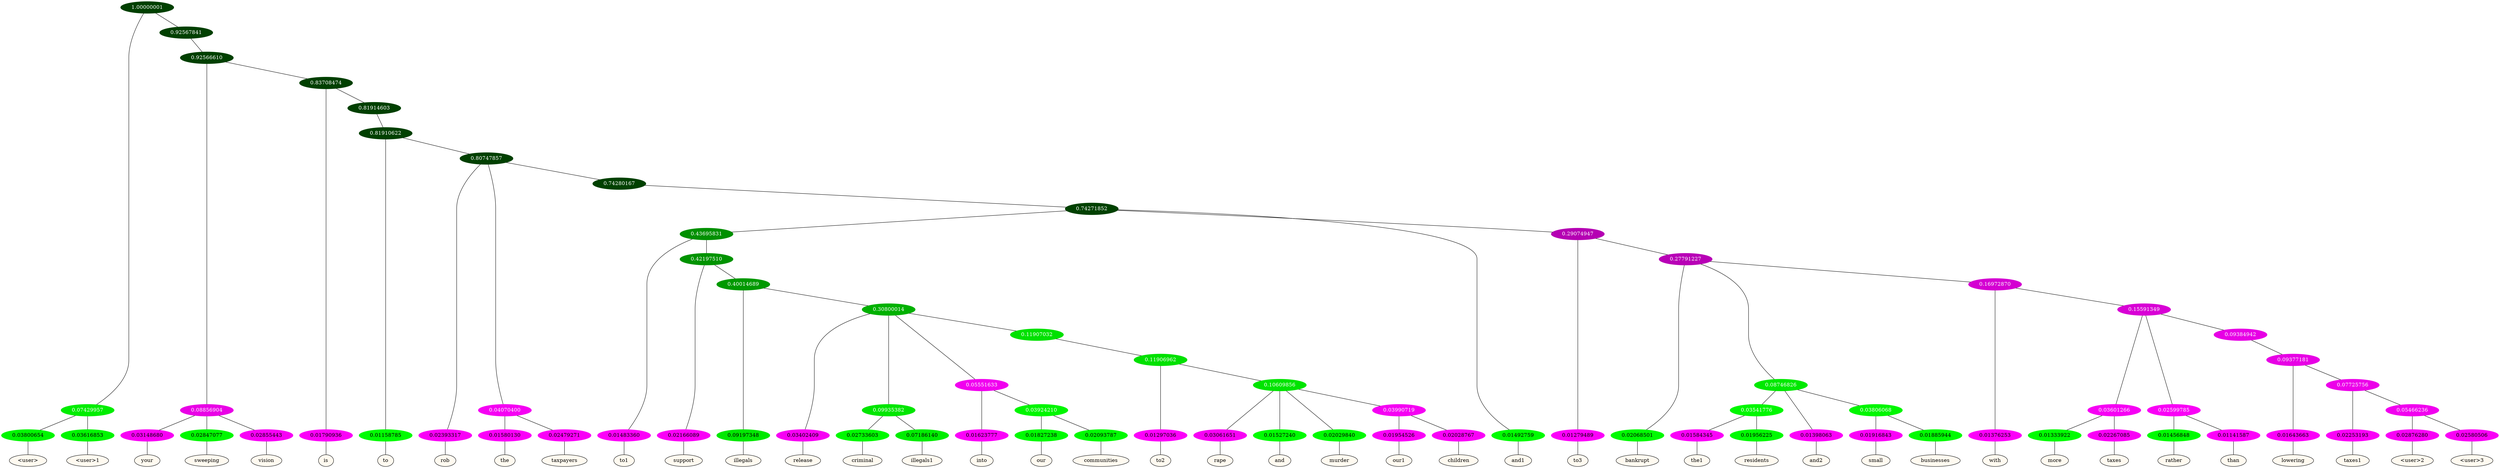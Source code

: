 graph {
	node [format=png height=0.15 nodesep=0.001 ordering=out overlap=prism overlap_scaling=0.01 ranksep=0.001 ratio=0.2 style=filled width=0.15]
	{
		rank=same
		a_w_3 [label="\<user\>" color=black fillcolor=floralwhite style="filled,solid"]
		a_w_4 [label="\<user\>1" color=black fillcolor=floralwhite style="filled,solid"]
		a_w_8 [label=your color=black fillcolor=floralwhite style="filled,solid"]
		a_w_9 [label=sweeping color=black fillcolor=floralwhite style="filled,solid"]
		a_w_10 [label=vision color=black fillcolor=floralwhite style="filled,solid"]
		a_w_11 [label=is color=black fillcolor=floralwhite style="filled,solid"]
		a_w_14 [label=to color=black fillcolor=floralwhite style="filled,solid"]
		a_w_16 [label=rob color=black fillcolor=floralwhite style="filled,solid"]
		a_w_19 [label=the color=black fillcolor=floralwhite style="filled,solid"]
		a_w_20 [label=taxpayers color=black fillcolor=floralwhite style="filled,solid"]
		a_w_25 [label=to1 color=black fillcolor=floralwhite style="filled,solid"]
		a_w_29 [label=support color=black fillcolor=floralwhite style="filled,solid"]
		a_w_34 [label=illegals color=black fillcolor=floralwhite style="filled,solid"]
		a_w_41 [label=release color=black fillcolor=floralwhite style="filled,solid"]
		a_w_52 [label=criminal color=black fillcolor=floralwhite style="filled,solid"]
		a_w_53 [label=illegals1 color=black fillcolor=floralwhite style="filled,solid"]
		a_w_54 [label=into color=black fillcolor=floralwhite style="filled,solid"]
		a_w_62 [label=our color=black fillcolor=floralwhite style="filled,solid"]
		a_w_63 [label=communities color=black fillcolor=floralwhite style="filled,solid"]
		a_w_64 [label=to2 color=black fillcolor=floralwhite style="filled,solid"]
		a_w_68 [label=rape color=black fillcolor=floralwhite style="filled,solid"]
		a_w_69 [label=and color=black fillcolor=floralwhite style="filled,solid"]
		a_w_70 [label=murder color=black fillcolor=floralwhite style="filled,solid"]
		a_w_74 [label=our1 color=black fillcolor=floralwhite style="filled,solid"]
		a_w_75 [label=children color=black fillcolor=floralwhite style="filled,solid"]
		a_w_23 [label=and1 color=black fillcolor=floralwhite style="filled,solid"]
		a_w_27 [label=to3 color=black fillcolor=floralwhite style="filled,solid"]
		a_w_31 [label=bankrupt color=black fillcolor=floralwhite style="filled,solid"]
		a_w_45 [label=the1 color=black fillcolor=floralwhite style="filled,solid"]
		a_w_46 [label=residents color=black fillcolor=floralwhite style="filled,solid"]
		a_w_37 [label=and2 color=black fillcolor=floralwhite style="filled,solid"]
		a_w_47 [label=small color=black fillcolor=floralwhite style="filled,solid"]
		a_w_48 [label=businesses color=black fillcolor=floralwhite style="filled,solid"]
		a_w_39 [label=with color=black fillcolor=floralwhite style="filled,solid"]
		a_w_57 [label=more color=black fillcolor=floralwhite style="filled,solid"]
		a_w_58 [label=taxes color=black fillcolor=floralwhite style="filled,solid"]
		a_w_59 [label=rather color=black fillcolor=floralwhite style="filled,solid"]
		a_w_60 [label=than color=black fillcolor=floralwhite style="filled,solid"]
		a_w_66 [label=lowering color=black fillcolor=floralwhite style="filled,solid"]
		a_w_72 [label=taxes1 color=black fillcolor=floralwhite style="filled,solid"]
		a_w_76 [label="\<user\>2" color=black fillcolor=floralwhite style="filled,solid"]
		a_w_77 [label="\<user\>3" color=black fillcolor=floralwhite style="filled,solid"]
	}
	a_n_3 -- a_w_3
	a_n_4 -- a_w_4
	a_n_8 -- a_w_8
	a_n_9 -- a_w_9
	a_n_10 -- a_w_10
	a_n_11 -- a_w_11
	a_n_14 -- a_w_14
	a_n_16 -- a_w_16
	a_n_19 -- a_w_19
	a_n_20 -- a_w_20
	a_n_25 -- a_w_25
	a_n_29 -- a_w_29
	a_n_34 -- a_w_34
	a_n_41 -- a_w_41
	a_n_52 -- a_w_52
	a_n_53 -- a_w_53
	a_n_54 -- a_w_54
	a_n_62 -- a_w_62
	a_n_63 -- a_w_63
	a_n_64 -- a_w_64
	a_n_68 -- a_w_68
	a_n_69 -- a_w_69
	a_n_70 -- a_w_70
	a_n_74 -- a_w_74
	a_n_75 -- a_w_75
	a_n_23 -- a_w_23
	a_n_27 -- a_w_27
	a_n_31 -- a_w_31
	a_n_45 -- a_w_45
	a_n_46 -- a_w_46
	a_n_37 -- a_w_37
	a_n_47 -- a_w_47
	a_n_48 -- a_w_48
	a_n_39 -- a_w_39
	a_n_57 -- a_w_57
	a_n_58 -- a_w_58
	a_n_59 -- a_w_59
	a_n_60 -- a_w_60
	a_n_66 -- a_w_66
	a_n_72 -- a_w_72
	a_n_76 -- a_w_76
	a_n_77 -- a_w_77
	{
		rank=same
		a_n_3 [label=0.03800654 color="0.334 1.000 0.962" fontcolor=black]
		a_n_4 [label=0.03616853 color="0.334 1.000 0.964" fontcolor=black]
		a_n_8 [label=0.03148680 color="0.835 1.000 0.969" fontcolor=black]
		a_n_9 [label=0.02847077 color="0.334 1.000 0.972" fontcolor=black]
		a_n_10 [label=0.02855443 color="0.835 1.000 0.971" fontcolor=black]
		a_n_11 [label=0.01790936 color="0.835 1.000 0.982" fontcolor=black]
		a_n_14 [label=0.01158785 color="0.334 1.000 0.988" fontcolor=black]
		a_n_16 [label=0.02393317 color="0.835 1.000 0.976" fontcolor=black]
		a_n_19 [label=0.01580130 color="0.835 1.000 0.984" fontcolor=black]
		a_n_20 [label=0.02479271 color="0.835 1.000 0.975" fontcolor=black]
		a_n_25 [label=0.01483360 color="0.835 1.000 0.985" fontcolor=black]
		a_n_29 [label=0.02166089 color="0.835 1.000 0.978" fontcolor=black]
		a_n_34 [label=0.09197348 color="0.334 1.000 0.908" fontcolor=black]
		a_n_41 [label=0.03402409 color="0.835 1.000 0.966" fontcolor=black]
		a_n_52 [label=0.02733603 color="0.334 1.000 0.973" fontcolor=black]
		a_n_53 [label=0.07186140 color="0.334 1.000 0.928" fontcolor=black]
		a_n_54 [label=0.01623777 color="0.835 1.000 0.984" fontcolor=black]
		a_n_62 [label=0.01827238 color="0.334 1.000 0.982" fontcolor=black]
		a_n_63 [label=0.02093787 color="0.334 1.000 0.979" fontcolor=black]
		a_n_64 [label=0.01297036 color="0.835 1.000 0.987" fontcolor=black]
		a_n_68 [label=0.03061651 color="0.835 1.000 0.969" fontcolor=black]
		a_n_69 [label=0.01527240 color="0.334 1.000 0.985" fontcolor=black]
		a_n_70 [label=0.02029840 color="0.334 1.000 0.980" fontcolor=black]
		a_n_74 [label=0.01954526 color="0.835 1.000 0.980" fontcolor=black]
		a_n_75 [label=0.02028767 color="0.835 1.000 0.980" fontcolor=black]
		a_n_23 [label=0.01492759 color="0.334 1.000 0.985" fontcolor=black]
		a_n_27 [label=0.01279489 color="0.835 1.000 0.987" fontcolor=black]
		a_n_31 [label=0.02068501 color="0.334 1.000 0.979" fontcolor=black]
		a_n_45 [label=0.01584345 color="0.835 1.000 0.984" fontcolor=black]
		a_n_46 [label=0.01956225 color="0.334 1.000 0.980" fontcolor=black]
		a_n_37 [label=0.01398063 color="0.835 1.000 0.986" fontcolor=black]
		a_n_47 [label=0.01916843 color="0.835 1.000 0.981" fontcolor=black]
		a_n_48 [label=0.01885944 color="0.334 1.000 0.981" fontcolor=black]
		a_n_39 [label=0.01376253 color="0.835 1.000 0.986" fontcolor=black]
		a_n_57 [label=0.01333922 color="0.334 1.000 0.987" fontcolor=black]
		a_n_58 [label=0.02267085 color="0.835 1.000 0.977" fontcolor=black]
		a_n_59 [label=0.01456848 color="0.334 1.000 0.985" fontcolor=black]
		a_n_60 [label=0.01141587 color="0.835 1.000 0.989" fontcolor=black]
		a_n_66 [label=0.01643663 color="0.835 1.000 0.984" fontcolor=black]
		a_n_72 [label=0.02253193 color="0.835 1.000 0.977" fontcolor=black]
		a_n_76 [label=0.02876280 color="0.835 1.000 0.971" fontcolor=black]
		a_n_77 [label=0.02580506 color="0.835 1.000 0.974" fontcolor=black]
	}
	a_n_0 [label=1.00000001 color="0.334 1.000 0.250" fontcolor=grey99]
	a_n_1 [label=0.07429957 color="0.334 1.000 0.926" fontcolor=grey99]
	a_n_0 -- a_n_1
	a_n_2 [label=0.92567841 color="0.334 1.000 0.250" fontcolor=grey99]
	a_n_0 -- a_n_2
	a_n_1 -- a_n_3
	a_n_1 -- a_n_4
	a_n_5 [label=0.92566610 color="0.334 1.000 0.250" fontcolor=grey99]
	a_n_2 -- a_n_5
	a_n_6 [label=0.08856904 color="0.835 1.000 0.911" fontcolor=grey99]
	a_n_5 -- a_n_6
	a_n_7 [label=0.83708474 color="0.334 1.000 0.250" fontcolor=grey99]
	a_n_5 -- a_n_7
	a_n_6 -- a_n_8
	a_n_6 -- a_n_9
	a_n_6 -- a_n_10
	a_n_7 -- a_n_11
	a_n_12 [label=0.81914603 color="0.334 1.000 0.250" fontcolor=grey99]
	a_n_7 -- a_n_12
	a_n_13 [label=0.81910622 color="0.334 1.000 0.250" fontcolor=grey99]
	a_n_12 -- a_n_13
	a_n_13 -- a_n_14
	a_n_15 [label=0.80747857 color="0.334 1.000 0.250" fontcolor=grey99]
	a_n_13 -- a_n_15
	a_n_15 -- a_n_16
	a_n_17 [label=0.04070400 color="0.835 1.000 0.959" fontcolor=grey99]
	a_n_15 -- a_n_17
	a_n_18 [label=0.74280167 color="0.334 1.000 0.257" fontcolor=grey99]
	a_n_15 -- a_n_18
	a_n_17 -- a_n_19
	a_n_17 -- a_n_20
	a_n_21 [label=0.74271852 color="0.334 1.000 0.257" fontcolor=grey99]
	a_n_18 -- a_n_21
	a_n_22 [label=0.43695831 color="0.334 1.000 0.563" fontcolor=grey99]
	a_n_21 -- a_n_22
	a_n_21 -- a_n_23
	a_n_24 [label=0.29074947 color="0.835 1.000 0.709" fontcolor=grey99]
	a_n_21 -- a_n_24
	a_n_22 -- a_n_25
	a_n_26 [label=0.42197510 color="0.334 1.000 0.578" fontcolor=grey99]
	a_n_22 -- a_n_26
	a_n_24 -- a_n_27
	a_n_28 [label=0.27791227 color="0.835 1.000 0.722" fontcolor=grey99]
	a_n_24 -- a_n_28
	a_n_26 -- a_n_29
	a_n_30 [label=0.40014689 color="0.334 1.000 0.600" fontcolor=grey99]
	a_n_26 -- a_n_30
	a_n_28 -- a_n_31
	a_n_32 [label=0.08746826 color="0.334 1.000 0.913" fontcolor=grey99]
	a_n_28 -- a_n_32
	a_n_33 [label=0.16972870 color="0.835 1.000 0.830" fontcolor=grey99]
	a_n_28 -- a_n_33
	a_n_30 -- a_n_34
	a_n_35 [label=0.30800014 color="0.334 1.000 0.692" fontcolor=grey99]
	a_n_30 -- a_n_35
	a_n_36 [label=0.03541776 color="0.334 1.000 0.965" fontcolor=grey99]
	a_n_32 -- a_n_36
	a_n_32 -- a_n_37
	a_n_38 [label=0.03806068 color="0.334 1.000 0.962" fontcolor=grey99]
	a_n_32 -- a_n_38
	a_n_33 -- a_n_39
	a_n_40 [label=0.15591349 color="0.835 1.000 0.844" fontcolor=grey99]
	a_n_33 -- a_n_40
	a_n_35 -- a_n_41
	a_n_42 [label=0.09935382 color="0.334 1.000 0.901" fontcolor=grey99]
	a_n_35 -- a_n_42
	a_n_43 [label=0.05551633 color="0.835 1.000 0.944" fontcolor=grey99]
	a_n_35 -- a_n_43
	a_n_44 [label=0.11907032 color="0.334 1.000 0.881" fontcolor=grey99]
	a_n_35 -- a_n_44
	a_n_36 -- a_n_45
	a_n_36 -- a_n_46
	a_n_38 -- a_n_47
	a_n_38 -- a_n_48
	a_n_49 [label=0.03601266 color="0.835 1.000 0.964" fontcolor=grey99]
	a_n_40 -- a_n_49
	a_n_50 [label=0.02599785 color="0.835 1.000 0.974" fontcolor=grey99]
	a_n_40 -- a_n_50
	a_n_51 [label=0.09384942 color="0.835 1.000 0.906" fontcolor=grey99]
	a_n_40 -- a_n_51
	a_n_42 -- a_n_52
	a_n_42 -- a_n_53
	a_n_43 -- a_n_54
	a_n_55 [label=0.03924210 color="0.334 1.000 0.961" fontcolor=grey99]
	a_n_43 -- a_n_55
	a_n_56 [label=0.11906962 color="0.334 1.000 0.881" fontcolor=grey99]
	a_n_44 -- a_n_56
	a_n_49 -- a_n_57
	a_n_49 -- a_n_58
	a_n_50 -- a_n_59
	a_n_50 -- a_n_60
	a_n_61 [label=0.09377181 color="0.835 1.000 0.906" fontcolor=grey99]
	a_n_51 -- a_n_61
	a_n_55 -- a_n_62
	a_n_55 -- a_n_63
	a_n_56 -- a_n_64
	a_n_65 [label=0.10609856 color="0.334 1.000 0.894" fontcolor=grey99]
	a_n_56 -- a_n_65
	a_n_61 -- a_n_66
	a_n_67 [label=0.07725756 color="0.835 1.000 0.923" fontcolor=grey99]
	a_n_61 -- a_n_67
	a_n_65 -- a_n_68
	a_n_65 -- a_n_69
	a_n_65 -- a_n_70
	a_n_71 [label=0.03990719 color="0.835 1.000 0.960" fontcolor=grey99]
	a_n_65 -- a_n_71
	a_n_67 -- a_n_72
	a_n_73 [label=0.05466236 color="0.835 1.000 0.945" fontcolor=grey99]
	a_n_67 -- a_n_73
	a_n_71 -- a_n_74
	a_n_71 -- a_n_75
	a_n_73 -- a_n_76
	a_n_73 -- a_n_77
}

